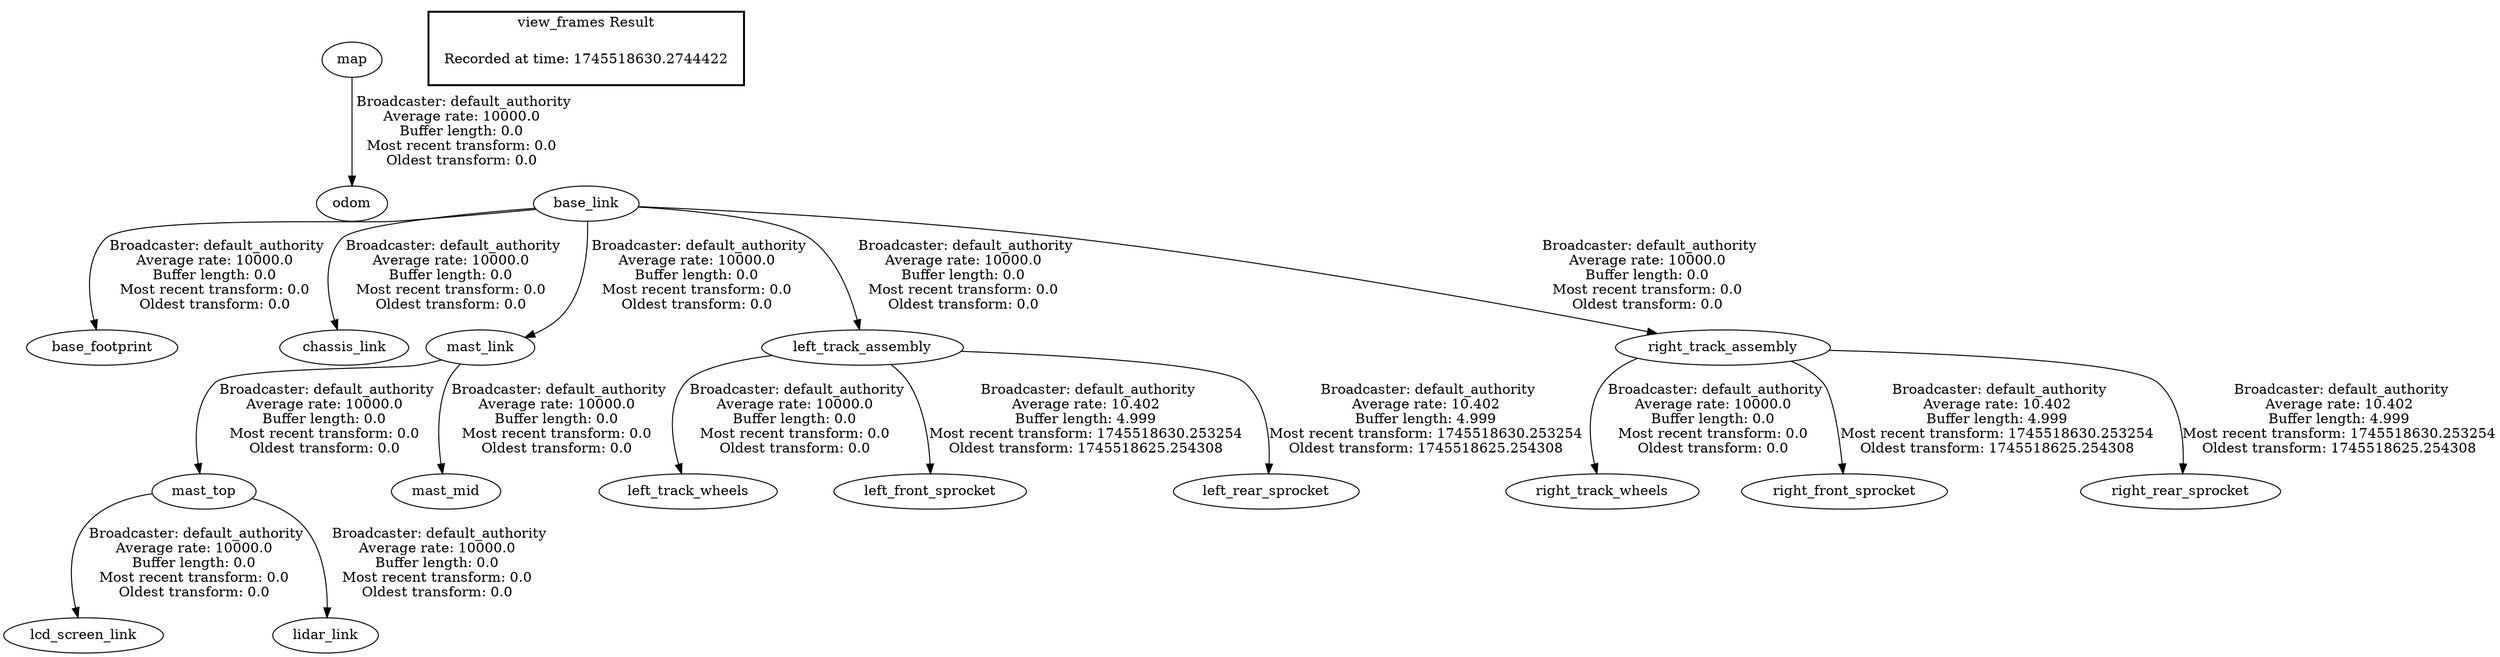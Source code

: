 digraph G {
"map" -> "odom"[label=" Broadcaster: default_authority\nAverage rate: 10000.0\nBuffer length: 0.0\nMost recent transform: 0.0\nOldest transform: 0.0\n"];
"base_link" -> "base_footprint"[label=" Broadcaster: default_authority\nAverage rate: 10000.0\nBuffer length: 0.0\nMost recent transform: 0.0\nOldest transform: 0.0\n"];
"base_link" -> "chassis_link"[label=" Broadcaster: default_authority\nAverage rate: 10000.0\nBuffer length: 0.0\nMost recent transform: 0.0\nOldest transform: 0.0\n"];
"mast_top" -> "lcd_screen_link"[label=" Broadcaster: default_authority\nAverage rate: 10000.0\nBuffer length: 0.0\nMost recent transform: 0.0\nOldest transform: 0.0\n"];
"mast_link" -> "mast_top"[label=" Broadcaster: default_authority\nAverage rate: 10000.0\nBuffer length: 0.0\nMost recent transform: 0.0\nOldest transform: 0.0\n"];
"base_link" -> "left_track_assembly"[label=" Broadcaster: default_authority\nAverage rate: 10000.0\nBuffer length: 0.0\nMost recent transform: 0.0\nOldest transform: 0.0\n"];
"left_track_assembly" -> "left_track_wheels"[label=" Broadcaster: default_authority\nAverage rate: 10000.0\nBuffer length: 0.0\nMost recent transform: 0.0\nOldest transform: 0.0\n"];
"mast_top" -> "lidar_link"[label=" Broadcaster: default_authority\nAverage rate: 10000.0\nBuffer length: 0.0\nMost recent transform: 0.0\nOldest transform: 0.0\n"];
"base_link" -> "mast_link"[label=" Broadcaster: default_authority\nAverage rate: 10000.0\nBuffer length: 0.0\nMost recent transform: 0.0\nOldest transform: 0.0\n"];
"mast_link" -> "mast_mid"[label=" Broadcaster: default_authority\nAverage rate: 10000.0\nBuffer length: 0.0\nMost recent transform: 0.0\nOldest transform: 0.0\n"];
"base_link" -> "right_track_assembly"[label=" Broadcaster: default_authority\nAverage rate: 10000.0\nBuffer length: 0.0\nMost recent transform: 0.0\nOldest transform: 0.0\n"];
"right_track_assembly" -> "right_track_wheels"[label=" Broadcaster: default_authority\nAverage rate: 10000.0\nBuffer length: 0.0\nMost recent transform: 0.0\nOldest transform: 0.0\n"];
"left_track_assembly" -> "left_front_sprocket"[label=" Broadcaster: default_authority\nAverage rate: 10.402\nBuffer length: 4.999\nMost recent transform: 1745518630.253254\nOldest transform: 1745518625.254308\n"];
"left_track_assembly" -> "left_rear_sprocket"[label=" Broadcaster: default_authority\nAverage rate: 10.402\nBuffer length: 4.999\nMost recent transform: 1745518630.253254\nOldest transform: 1745518625.254308\n"];
"right_track_assembly" -> "right_front_sprocket"[label=" Broadcaster: default_authority\nAverage rate: 10.402\nBuffer length: 4.999\nMost recent transform: 1745518630.253254\nOldest transform: 1745518625.254308\n"];
"right_track_assembly" -> "right_rear_sprocket"[label=" Broadcaster: default_authority\nAverage rate: 10.402\nBuffer length: 4.999\nMost recent transform: 1745518630.253254\nOldest transform: 1745518625.254308\n"];
edge [style=invis];
 subgraph cluster_legend { style=bold; color=black; label ="view_frames Result";
"Recorded at time: 1745518630.2744422"[ shape=plaintext ] ;
}->"base_link";
}